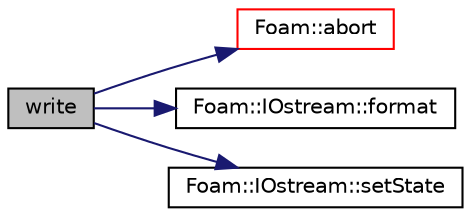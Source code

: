 digraph "write"
{
  bgcolor="transparent";
  edge [fontname="Helvetica",fontsize="10",labelfontname="Helvetica",labelfontsize="10"];
  node [fontname="Helvetica",fontsize="10",shape=record];
  rankdir="LR";
  Node447 [label="write",height=0.2,width=0.4,color="black", fillcolor="grey75", style="filled", fontcolor="black"];
  Node447 -> Node448 [color="midnightblue",fontsize="10",style="solid",fontname="Helvetica"];
  Node448 [label="Foam::abort",height=0.2,width=0.4,color="red",URL="$a21851.html#a447107a607d03e417307c203fa5fb44b"];
  Node447 -> Node493 [color="midnightblue",fontsize="10",style="solid",fontname="Helvetica"];
  Node493 [label="Foam::IOstream::format",height=0.2,width=0.4,color="black",URL="$a27333.html#a33bbef3587114a06f7bdc0b91ba57ed9",tooltip="Return current stream format. "];
  Node447 -> Node494 [color="midnightblue",fontsize="10",style="solid",fontname="Helvetica"];
  Node494 [label="Foam::IOstream::setState",height=0.2,width=0.4,color="black",URL="$a27333.html#a6dc7caf4da073fce8946c51af8d81dee",tooltip="Set stream state. "];
}
